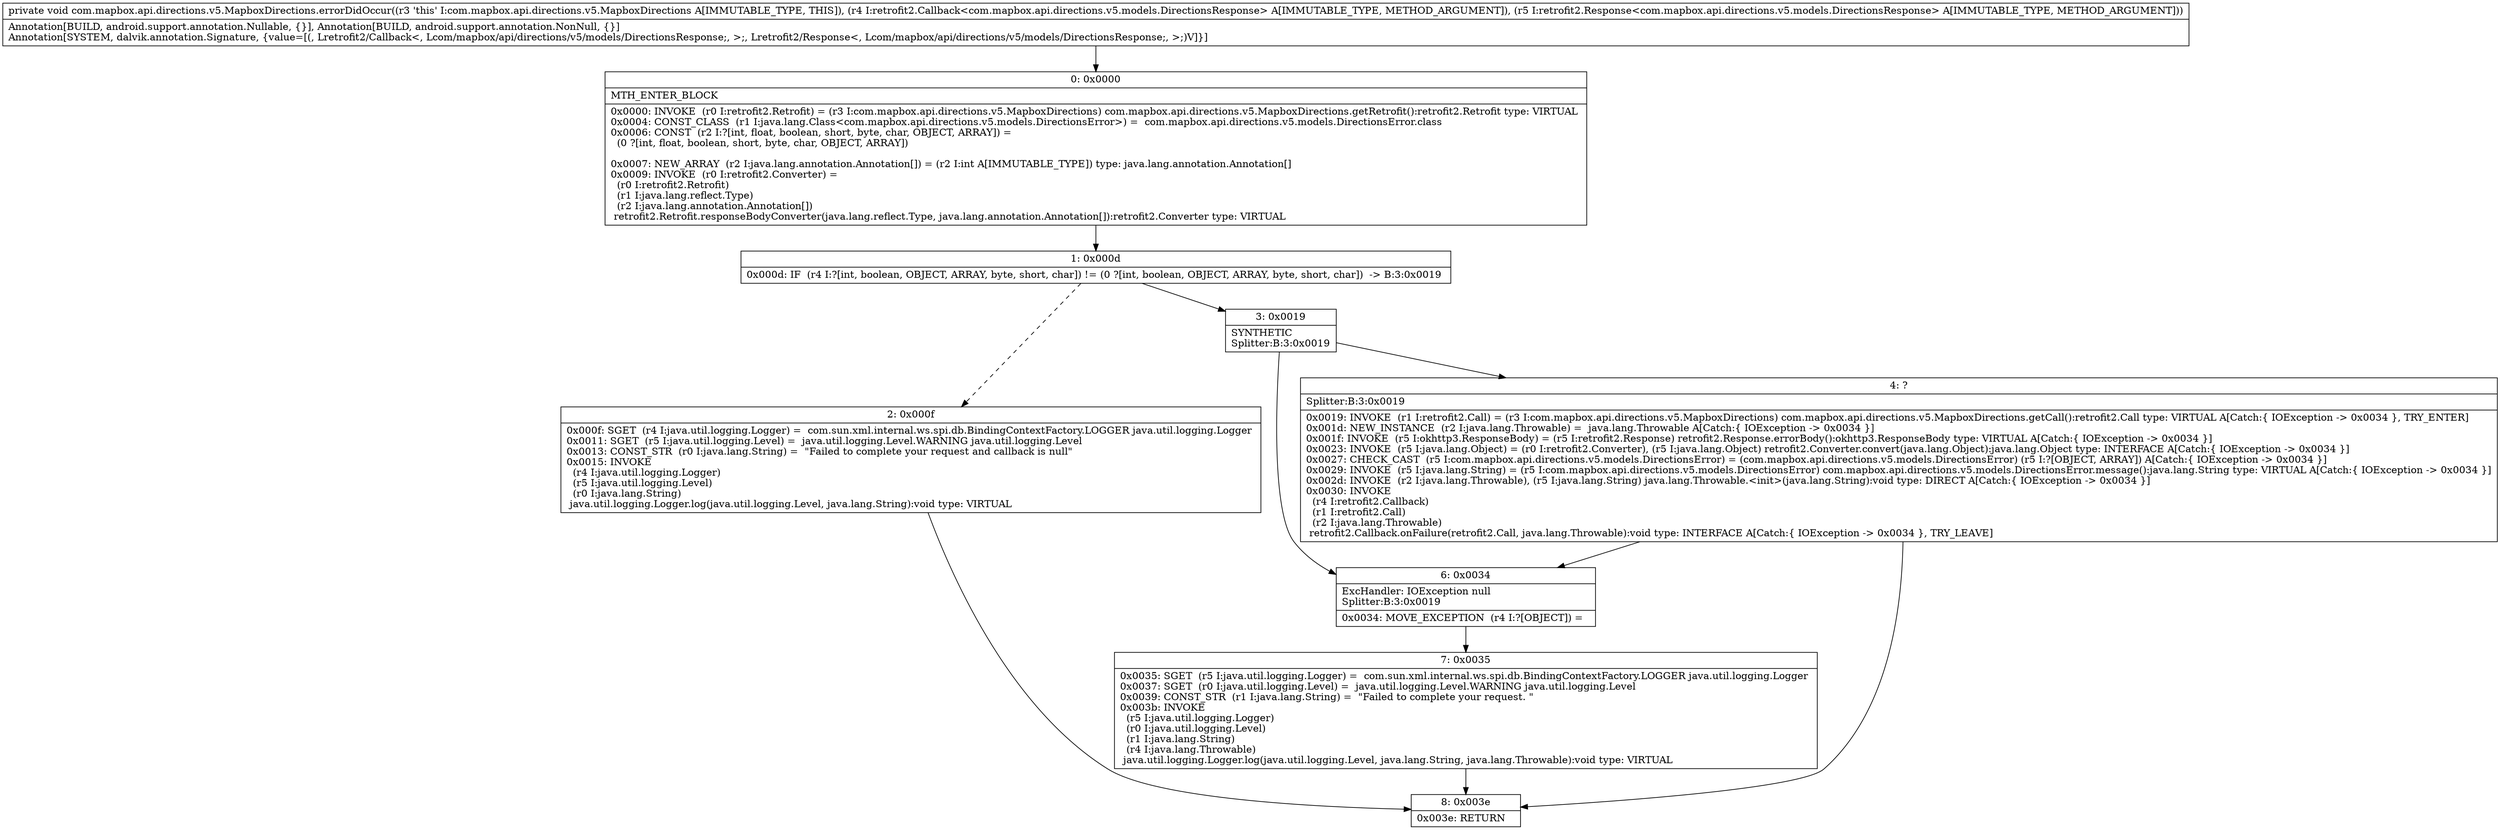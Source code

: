 digraph "CFG forcom.mapbox.api.directions.v5.MapboxDirections.errorDidOccur(Lretrofit2\/Callback;Lretrofit2\/Response;)V" {
Node_0 [shape=record,label="{0\:\ 0x0000|MTH_ENTER_BLOCK\l|0x0000: INVOKE  (r0 I:retrofit2.Retrofit) = (r3 I:com.mapbox.api.directions.v5.MapboxDirections) com.mapbox.api.directions.v5.MapboxDirections.getRetrofit():retrofit2.Retrofit type: VIRTUAL \l0x0004: CONST_CLASS  (r1 I:java.lang.Class\<com.mapbox.api.directions.v5.models.DirectionsError\>) =  com.mapbox.api.directions.v5.models.DirectionsError.class \l0x0006: CONST  (r2 I:?[int, float, boolean, short, byte, char, OBJECT, ARRAY]) = \l  (0 ?[int, float, boolean, short, byte, char, OBJECT, ARRAY])\l \l0x0007: NEW_ARRAY  (r2 I:java.lang.annotation.Annotation[]) = (r2 I:int A[IMMUTABLE_TYPE]) type: java.lang.annotation.Annotation[] \l0x0009: INVOKE  (r0 I:retrofit2.Converter) = \l  (r0 I:retrofit2.Retrofit)\l  (r1 I:java.lang.reflect.Type)\l  (r2 I:java.lang.annotation.Annotation[])\l retrofit2.Retrofit.responseBodyConverter(java.lang.reflect.Type, java.lang.annotation.Annotation[]):retrofit2.Converter type: VIRTUAL \l}"];
Node_1 [shape=record,label="{1\:\ 0x000d|0x000d: IF  (r4 I:?[int, boolean, OBJECT, ARRAY, byte, short, char]) != (0 ?[int, boolean, OBJECT, ARRAY, byte, short, char])  \-\> B:3:0x0019 \l}"];
Node_2 [shape=record,label="{2\:\ 0x000f|0x000f: SGET  (r4 I:java.util.logging.Logger) =  com.sun.xml.internal.ws.spi.db.BindingContextFactory.LOGGER java.util.logging.Logger \l0x0011: SGET  (r5 I:java.util.logging.Level) =  java.util.logging.Level.WARNING java.util.logging.Level \l0x0013: CONST_STR  (r0 I:java.lang.String) =  \"Failed to complete your request and callback is null\" \l0x0015: INVOKE  \l  (r4 I:java.util.logging.Logger)\l  (r5 I:java.util.logging.Level)\l  (r0 I:java.lang.String)\l java.util.logging.Logger.log(java.util.logging.Level, java.lang.String):void type: VIRTUAL \l}"];
Node_3 [shape=record,label="{3\:\ 0x0019|SYNTHETIC\lSplitter:B:3:0x0019\l}"];
Node_4 [shape=record,label="{4\:\ ?|Splitter:B:3:0x0019\l|0x0019: INVOKE  (r1 I:retrofit2.Call) = (r3 I:com.mapbox.api.directions.v5.MapboxDirections) com.mapbox.api.directions.v5.MapboxDirections.getCall():retrofit2.Call type: VIRTUAL A[Catch:\{ IOException \-\> 0x0034 \}, TRY_ENTER]\l0x001d: NEW_INSTANCE  (r2 I:java.lang.Throwable) =  java.lang.Throwable A[Catch:\{ IOException \-\> 0x0034 \}]\l0x001f: INVOKE  (r5 I:okhttp3.ResponseBody) = (r5 I:retrofit2.Response) retrofit2.Response.errorBody():okhttp3.ResponseBody type: VIRTUAL A[Catch:\{ IOException \-\> 0x0034 \}]\l0x0023: INVOKE  (r5 I:java.lang.Object) = (r0 I:retrofit2.Converter), (r5 I:java.lang.Object) retrofit2.Converter.convert(java.lang.Object):java.lang.Object type: INTERFACE A[Catch:\{ IOException \-\> 0x0034 \}]\l0x0027: CHECK_CAST  (r5 I:com.mapbox.api.directions.v5.models.DirectionsError) = (com.mapbox.api.directions.v5.models.DirectionsError) (r5 I:?[OBJECT, ARRAY]) A[Catch:\{ IOException \-\> 0x0034 \}]\l0x0029: INVOKE  (r5 I:java.lang.String) = (r5 I:com.mapbox.api.directions.v5.models.DirectionsError) com.mapbox.api.directions.v5.models.DirectionsError.message():java.lang.String type: VIRTUAL A[Catch:\{ IOException \-\> 0x0034 \}]\l0x002d: INVOKE  (r2 I:java.lang.Throwable), (r5 I:java.lang.String) java.lang.Throwable.\<init\>(java.lang.String):void type: DIRECT A[Catch:\{ IOException \-\> 0x0034 \}]\l0x0030: INVOKE  \l  (r4 I:retrofit2.Callback)\l  (r1 I:retrofit2.Call)\l  (r2 I:java.lang.Throwable)\l retrofit2.Callback.onFailure(retrofit2.Call, java.lang.Throwable):void type: INTERFACE A[Catch:\{ IOException \-\> 0x0034 \}, TRY_LEAVE]\l}"];
Node_6 [shape=record,label="{6\:\ 0x0034|ExcHandler: IOException null\lSplitter:B:3:0x0019\l|0x0034: MOVE_EXCEPTION  (r4 I:?[OBJECT]) =  \l}"];
Node_7 [shape=record,label="{7\:\ 0x0035|0x0035: SGET  (r5 I:java.util.logging.Logger) =  com.sun.xml.internal.ws.spi.db.BindingContextFactory.LOGGER java.util.logging.Logger \l0x0037: SGET  (r0 I:java.util.logging.Level) =  java.util.logging.Level.WARNING java.util.logging.Level \l0x0039: CONST_STR  (r1 I:java.lang.String) =  \"Failed to complete your request. \" \l0x003b: INVOKE  \l  (r5 I:java.util.logging.Logger)\l  (r0 I:java.util.logging.Level)\l  (r1 I:java.lang.String)\l  (r4 I:java.lang.Throwable)\l java.util.logging.Logger.log(java.util.logging.Level, java.lang.String, java.lang.Throwable):void type: VIRTUAL \l}"];
Node_8 [shape=record,label="{8\:\ 0x003e|0x003e: RETURN   \l}"];
MethodNode[shape=record,label="{private void com.mapbox.api.directions.v5.MapboxDirections.errorDidOccur((r3 'this' I:com.mapbox.api.directions.v5.MapboxDirections A[IMMUTABLE_TYPE, THIS]), (r4 I:retrofit2.Callback\<com.mapbox.api.directions.v5.models.DirectionsResponse\> A[IMMUTABLE_TYPE, METHOD_ARGUMENT]), (r5 I:retrofit2.Response\<com.mapbox.api.directions.v5.models.DirectionsResponse\> A[IMMUTABLE_TYPE, METHOD_ARGUMENT]))  | Annotation[BUILD, android.support.annotation.Nullable, \{\}], Annotation[BUILD, android.support.annotation.NonNull, \{\}]\lAnnotation[SYSTEM, dalvik.annotation.Signature, \{value=[(, Lretrofit2\/Callback\<, Lcom\/mapbox\/api\/directions\/v5\/models\/DirectionsResponse;, \>;, Lretrofit2\/Response\<, Lcom\/mapbox\/api\/directions\/v5\/models\/DirectionsResponse;, \>;)V]\}]\l}"];
MethodNode -> Node_0;
Node_0 -> Node_1;
Node_1 -> Node_2[style=dashed];
Node_1 -> Node_3;
Node_2 -> Node_8;
Node_3 -> Node_4;
Node_3 -> Node_6;
Node_4 -> Node_6;
Node_4 -> Node_8;
Node_6 -> Node_7;
Node_7 -> Node_8;
}

